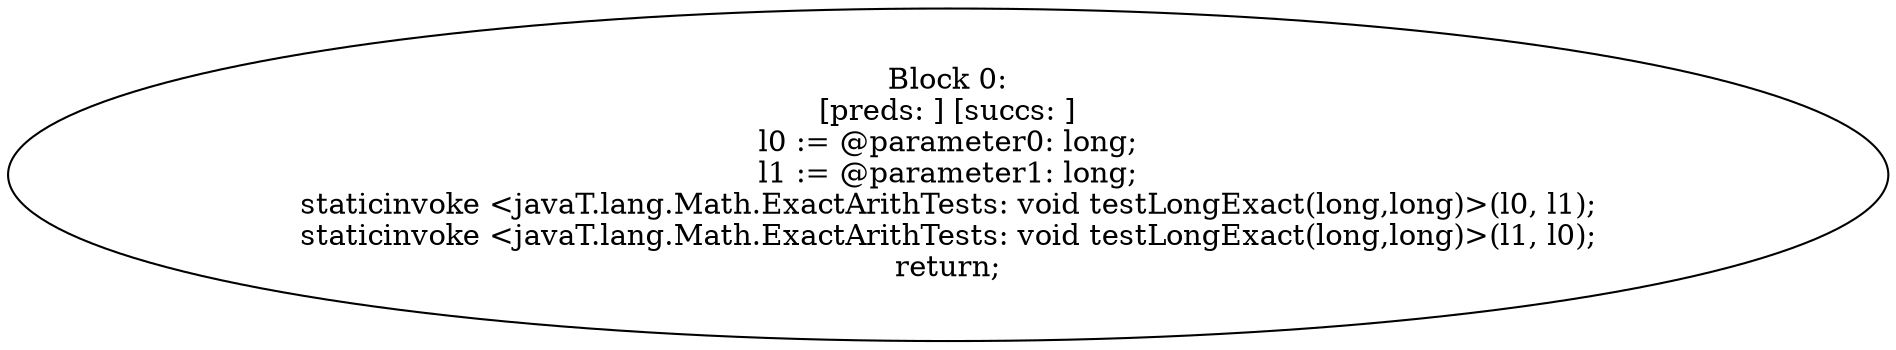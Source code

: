 digraph "unitGraph" {
    "Block 0:
[preds: ] [succs: ]
l0 := @parameter0: long;
l1 := @parameter1: long;
staticinvoke <javaT.lang.Math.ExactArithTests: void testLongExact(long,long)>(l0, l1);
staticinvoke <javaT.lang.Math.ExactArithTests: void testLongExact(long,long)>(l1, l0);
return;
"
}
